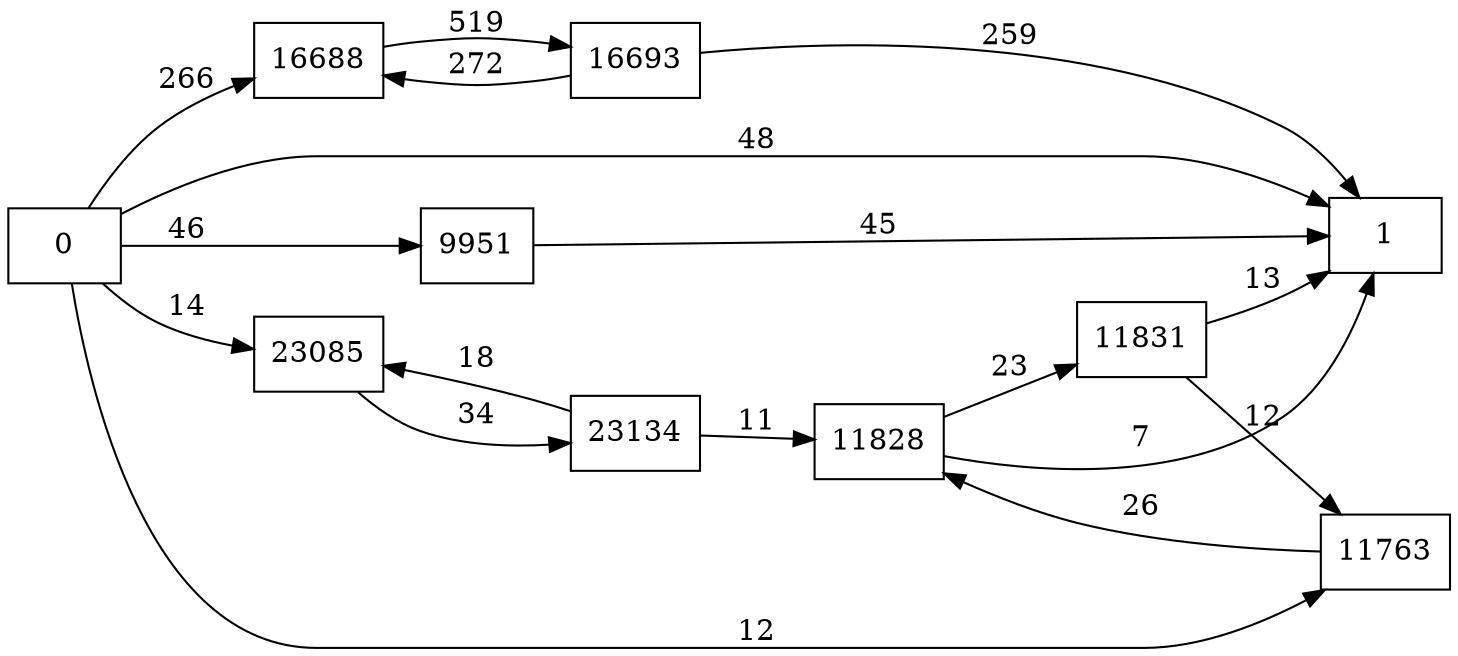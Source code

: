 digraph {
	graph [rankdir=LR]
	node [shape=rectangle]
	9951 -> 1 [label=45]
	11763 -> 11828 [label=26]
	11828 -> 11831 [label=23]
	11828 -> 1 [label=7]
	11831 -> 11763 [label=12]
	11831 -> 1 [label=13]
	16688 -> 16693 [label=519]
	16693 -> 16688 [label=272]
	16693 -> 1 [label=259]
	23085 -> 23134 [label=34]
	23134 -> 23085 [label=18]
	23134 -> 11828 [label=11]
	0 -> 1 [label=48]
	0 -> 9951 [label=46]
	0 -> 11763 [label=12]
	0 -> 16688 [label=266]
	0 -> 23085 [label=14]
}
